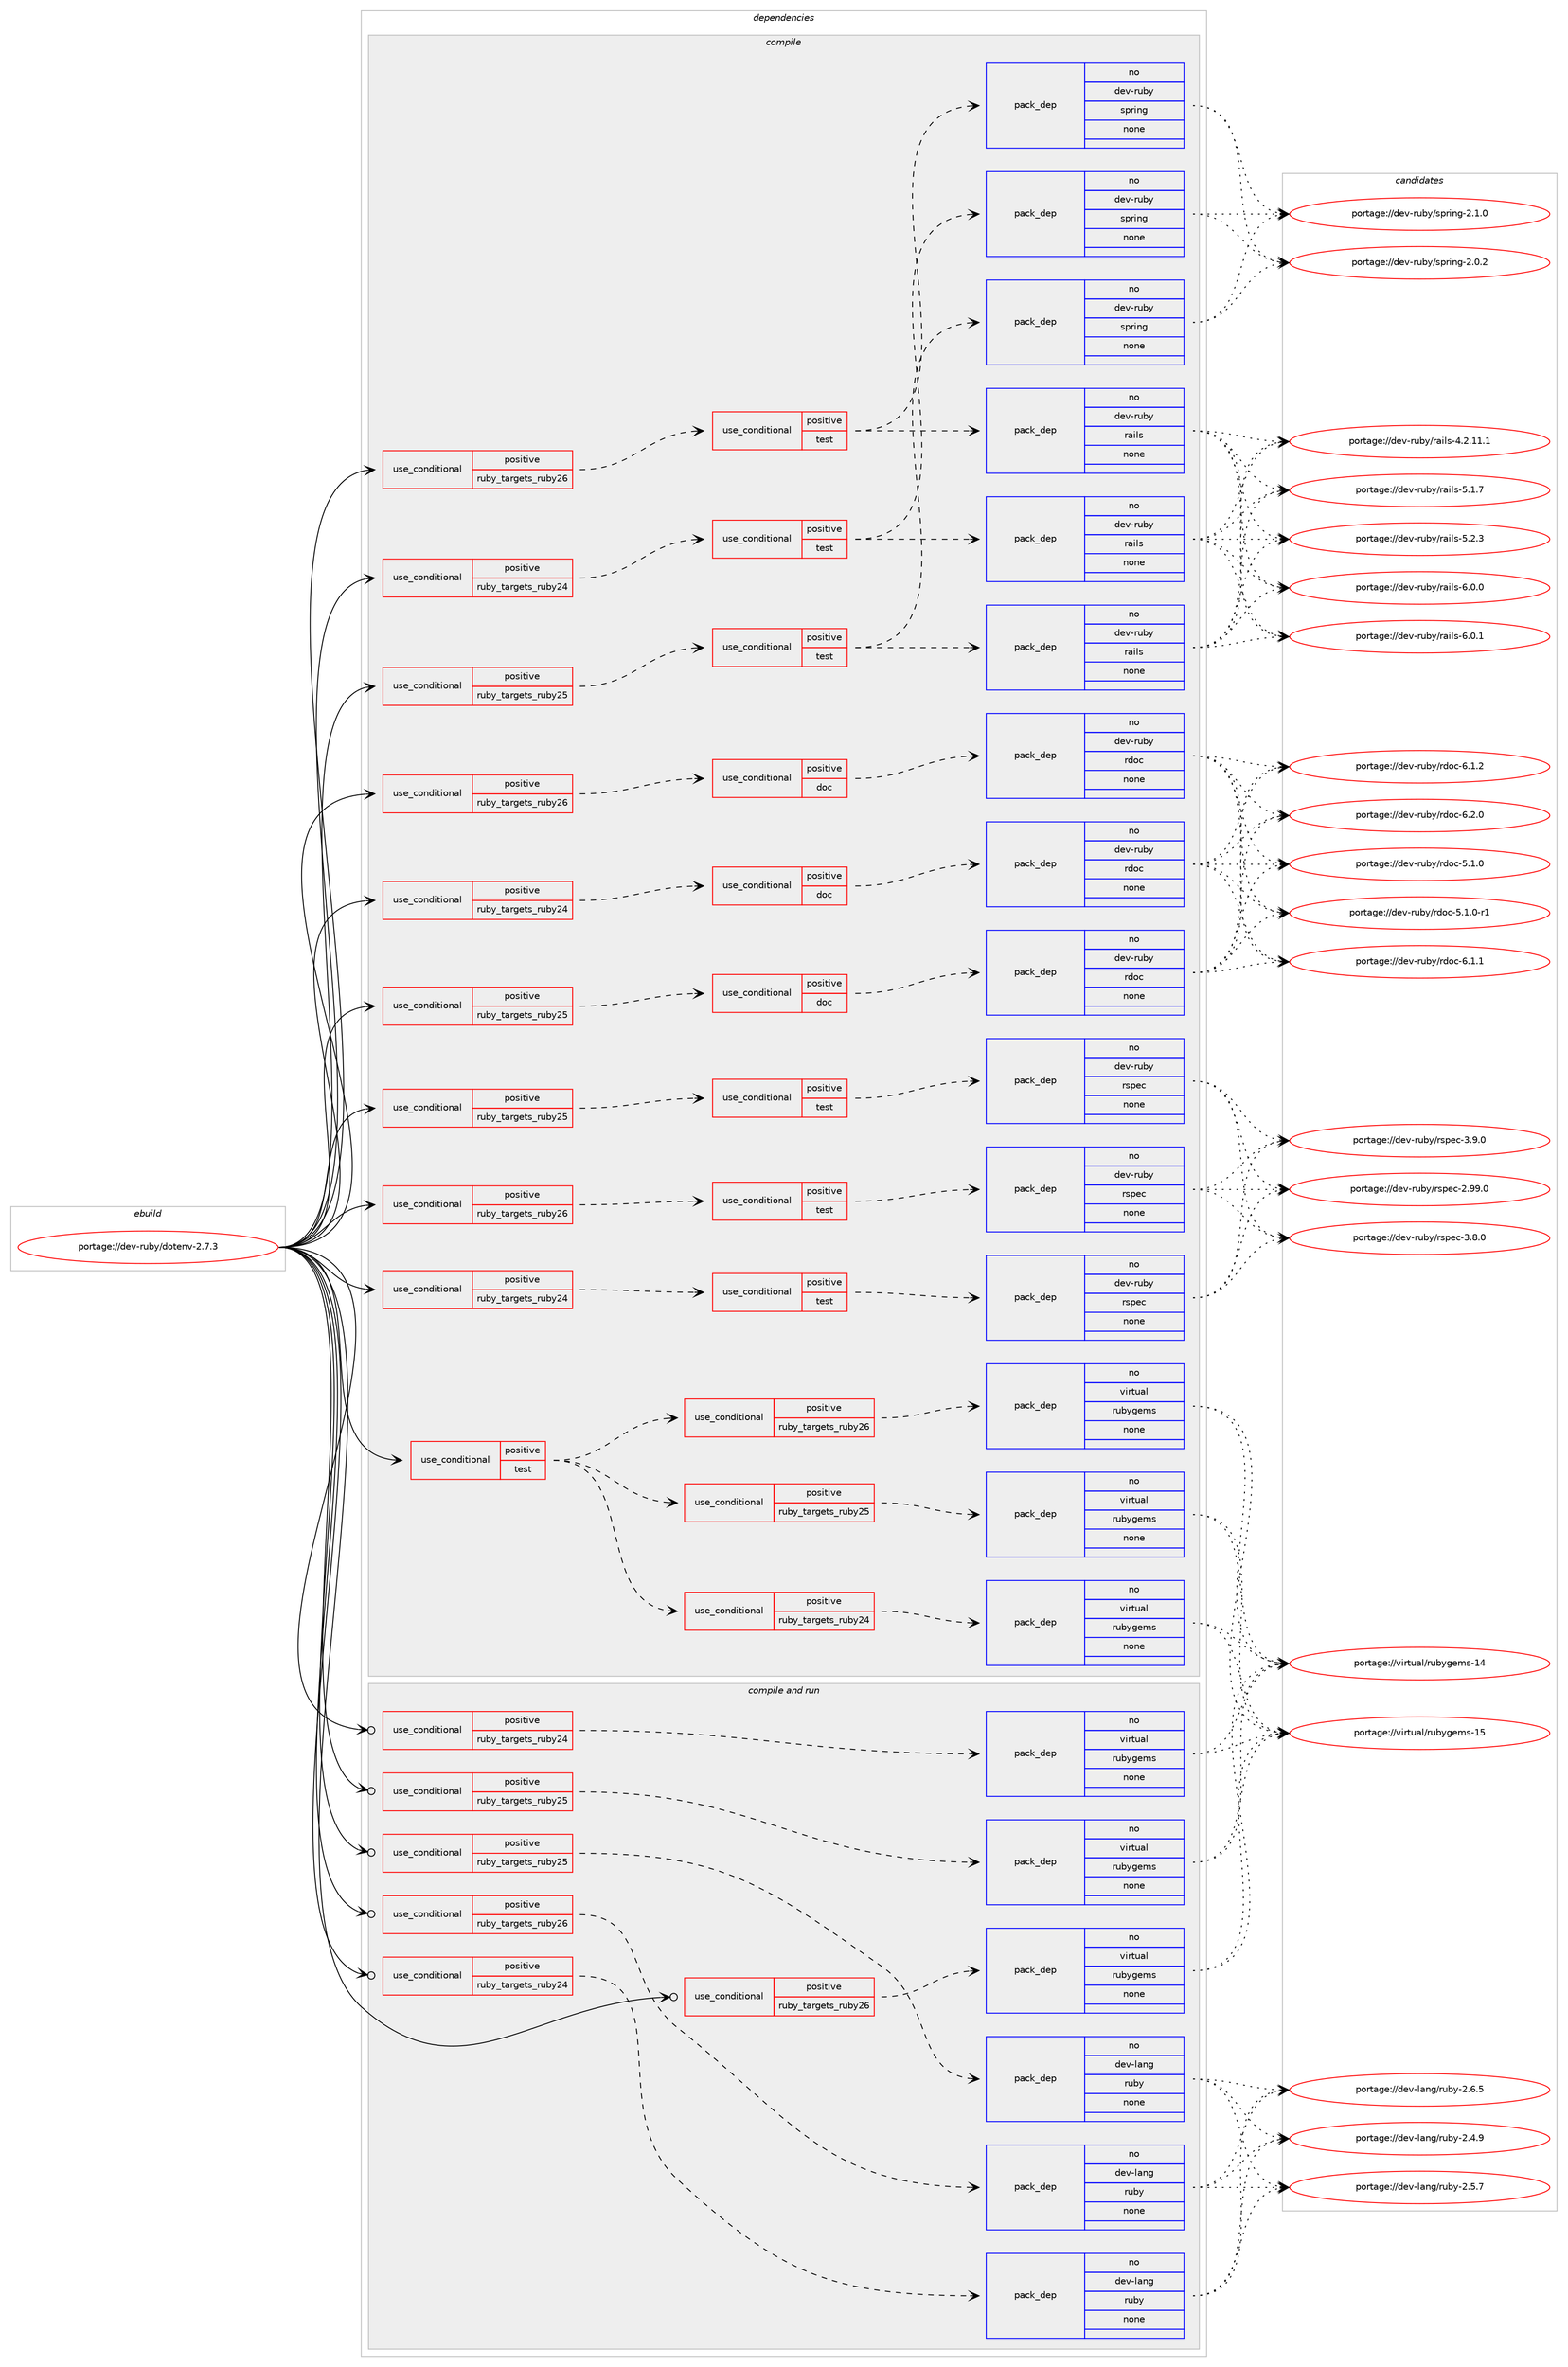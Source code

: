 digraph prolog {

# *************
# Graph options
# *************

newrank=true;
concentrate=true;
compound=true;
graph [rankdir=LR,fontname=Helvetica,fontsize=10,ranksep=1.5];#, ranksep=2.5, nodesep=0.2];
edge  [arrowhead=vee];
node  [fontname=Helvetica,fontsize=10];

# **********
# The ebuild
# **********

subgraph cluster_leftcol {
color=gray;
rank=same;
label=<<i>ebuild</i>>;
id [label="portage://dev-ruby/dotenv-2.7.3", color=red, width=4, href="../dev-ruby/dotenv-2.7.3.svg"];
}

# ****************
# The dependencies
# ****************

subgraph cluster_midcol {
color=gray;
label=<<i>dependencies</i>>;
subgraph cluster_compile {
fillcolor="#eeeeee";
style=filled;
label=<<i>compile</i>>;
subgraph cond50956 {
dependency218688 [label=<<TABLE BORDER="0" CELLBORDER="1" CELLSPACING="0" CELLPADDING="4"><TR><TD ROWSPAN="3" CELLPADDING="10">use_conditional</TD></TR><TR><TD>positive</TD></TR><TR><TD>ruby_targets_ruby24</TD></TR></TABLE>>, shape=none, color=red];
subgraph cond50957 {
dependency218689 [label=<<TABLE BORDER="0" CELLBORDER="1" CELLSPACING="0" CELLPADDING="4"><TR><TD ROWSPAN="3" CELLPADDING="10">use_conditional</TD></TR><TR><TD>positive</TD></TR><TR><TD>doc</TD></TR></TABLE>>, shape=none, color=red];
subgraph pack164249 {
dependency218690 [label=<<TABLE BORDER="0" CELLBORDER="1" CELLSPACING="0" CELLPADDING="4" WIDTH="220"><TR><TD ROWSPAN="6" CELLPADDING="30">pack_dep</TD></TR><TR><TD WIDTH="110">no</TD></TR><TR><TD>dev-ruby</TD></TR><TR><TD>rdoc</TD></TR><TR><TD>none</TD></TR><TR><TD></TD></TR></TABLE>>, shape=none, color=blue];
}
dependency218689:e -> dependency218690:w [weight=20,style="dashed",arrowhead="vee"];
}
dependency218688:e -> dependency218689:w [weight=20,style="dashed",arrowhead="vee"];
}
id:e -> dependency218688:w [weight=20,style="solid",arrowhead="vee"];
subgraph cond50958 {
dependency218691 [label=<<TABLE BORDER="0" CELLBORDER="1" CELLSPACING="0" CELLPADDING="4"><TR><TD ROWSPAN="3" CELLPADDING="10">use_conditional</TD></TR><TR><TD>positive</TD></TR><TR><TD>ruby_targets_ruby24</TD></TR></TABLE>>, shape=none, color=red];
subgraph cond50959 {
dependency218692 [label=<<TABLE BORDER="0" CELLBORDER="1" CELLSPACING="0" CELLPADDING="4"><TR><TD ROWSPAN="3" CELLPADDING="10">use_conditional</TD></TR><TR><TD>positive</TD></TR><TR><TD>test</TD></TR></TABLE>>, shape=none, color=red];
subgraph pack164250 {
dependency218693 [label=<<TABLE BORDER="0" CELLBORDER="1" CELLSPACING="0" CELLPADDING="4" WIDTH="220"><TR><TD ROWSPAN="6" CELLPADDING="30">pack_dep</TD></TR><TR><TD WIDTH="110">no</TD></TR><TR><TD>dev-ruby</TD></TR><TR><TD>rspec</TD></TR><TR><TD>none</TD></TR><TR><TD></TD></TR></TABLE>>, shape=none, color=blue];
}
dependency218692:e -> dependency218693:w [weight=20,style="dashed",arrowhead="vee"];
}
dependency218691:e -> dependency218692:w [weight=20,style="dashed",arrowhead="vee"];
}
id:e -> dependency218691:w [weight=20,style="solid",arrowhead="vee"];
subgraph cond50960 {
dependency218694 [label=<<TABLE BORDER="0" CELLBORDER="1" CELLSPACING="0" CELLPADDING="4"><TR><TD ROWSPAN="3" CELLPADDING="10">use_conditional</TD></TR><TR><TD>positive</TD></TR><TR><TD>ruby_targets_ruby24</TD></TR></TABLE>>, shape=none, color=red];
subgraph cond50961 {
dependency218695 [label=<<TABLE BORDER="0" CELLBORDER="1" CELLSPACING="0" CELLPADDING="4"><TR><TD ROWSPAN="3" CELLPADDING="10">use_conditional</TD></TR><TR><TD>positive</TD></TR><TR><TD>test</TD></TR></TABLE>>, shape=none, color=red];
subgraph pack164251 {
dependency218696 [label=<<TABLE BORDER="0" CELLBORDER="1" CELLSPACING="0" CELLPADDING="4" WIDTH="220"><TR><TD ROWSPAN="6" CELLPADDING="30">pack_dep</TD></TR><TR><TD WIDTH="110">no</TD></TR><TR><TD>dev-ruby</TD></TR><TR><TD>spring</TD></TR><TR><TD>none</TD></TR><TR><TD></TD></TR></TABLE>>, shape=none, color=blue];
}
dependency218695:e -> dependency218696:w [weight=20,style="dashed",arrowhead="vee"];
subgraph pack164252 {
dependency218697 [label=<<TABLE BORDER="0" CELLBORDER="1" CELLSPACING="0" CELLPADDING="4" WIDTH="220"><TR><TD ROWSPAN="6" CELLPADDING="30">pack_dep</TD></TR><TR><TD WIDTH="110">no</TD></TR><TR><TD>dev-ruby</TD></TR><TR><TD>rails</TD></TR><TR><TD>none</TD></TR><TR><TD></TD></TR></TABLE>>, shape=none, color=blue];
}
dependency218695:e -> dependency218697:w [weight=20,style="dashed",arrowhead="vee"];
}
dependency218694:e -> dependency218695:w [weight=20,style="dashed",arrowhead="vee"];
}
id:e -> dependency218694:w [weight=20,style="solid",arrowhead="vee"];
subgraph cond50962 {
dependency218698 [label=<<TABLE BORDER="0" CELLBORDER="1" CELLSPACING="0" CELLPADDING="4"><TR><TD ROWSPAN="3" CELLPADDING="10">use_conditional</TD></TR><TR><TD>positive</TD></TR><TR><TD>ruby_targets_ruby25</TD></TR></TABLE>>, shape=none, color=red];
subgraph cond50963 {
dependency218699 [label=<<TABLE BORDER="0" CELLBORDER="1" CELLSPACING="0" CELLPADDING="4"><TR><TD ROWSPAN="3" CELLPADDING="10">use_conditional</TD></TR><TR><TD>positive</TD></TR><TR><TD>doc</TD></TR></TABLE>>, shape=none, color=red];
subgraph pack164253 {
dependency218700 [label=<<TABLE BORDER="0" CELLBORDER="1" CELLSPACING="0" CELLPADDING="4" WIDTH="220"><TR><TD ROWSPAN="6" CELLPADDING="30">pack_dep</TD></TR><TR><TD WIDTH="110">no</TD></TR><TR><TD>dev-ruby</TD></TR><TR><TD>rdoc</TD></TR><TR><TD>none</TD></TR><TR><TD></TD></TR></TABLE>>, shape=none, color=blue];
}
dependency218699:e -> dependency218700:w [weight=20,style="dashed",arrowhead="vee"];
}
dependency218698:e -> dependency218699:w [weight=20,style="dashed",arrowhead="vee"];
}
id:e -> dependency218698:w [weight=20,style="solid",arrowhead="vee"];
subgraph cond50964 {
dependency218701 [label=<<TABLE BORDER="0" CELLBORDER="1" CELLSPACING="0" CELLPADDING="4"><TR><TD ROWSPAN="3" CELLPADDING="10">use_conditional</TD></TR><TR><TD>positive</TD></TR><TR><TD>ruby_targets_ruby25</TD></TR></TABLE>>, shape=none, color=red];
subgraph cond50965 {
dependency218702 [label=<<TABLE BORDER="0" CELLBORDER="1" CELLSPACING="0" CELLPADDING="4"><TR><TD ROWSPAN="3" CELLPADDING="10">use_conditional</TD></TR><TR><TD>positive</TD></TR><TR><TD>test</TD></TR></TABLE>>, shape=none, color=red];
subgraph pack164254 {
dependency218703 [label=<<TABLE BORDER="0" CELLBORDER="1" CELLSPACING="0" CELLPADDING="4" WIDTH="220"><TR><TD ROWSPAN="6" CELLPADDING="30">pack_dep</TD></TR><TR><TD WIDTH="110">no</TD></TR><TR><TD>dev-ruby</TD></TR><TR><TD>rspec</TD></TR><TR><TD>none</TD></TR><TR><TD></TD></TR></TABLE>>, shape=none, color=blue];
}
dependency218702:e -> dependency218703:w [weight=20,style="dashed",arrowhead="vee"];
}
dependency218701:e -> dependency218702:w [weight=20,style="dashed",arrowhead="vee"];
}
id:e -> dependency218701:w [weight=20,style="solid",arrowhead="vee"];
subgraph cond50966 {
dependency218704 [label=<<TABLE BORDER="0" CELLBORDER="1" CELLSPACING="0" CELLPADDING="4"><TR><TD ROWSPAN="3" CELLPADDING="10">use_conditional</TD></TR><TR><TD>positive</TD></TR><TR><TD>ruby_targets_ruby25</TD></TR></TABLE>>, shape=none, color=red];
subgraph cond50967 {
dependency218705 [label=<<TABLE BORDER="0" CELLBORDER="1" CELLSPACING="0" CELLPADDING="4"><TR><TD ROWSPAN="3" CELLPADDING="10">use_conditional</TD></TR><TR><TD>positive</TD></TR><TR><TD>test</TD></TR></TABLE>>, shape=none, color=red];
subgraph pack164255 {
dependency218706 [label=<<TABLE BORDER="0" CELLBORDER="1" CELLSPACING="0" CELLPADDING="4" WIDTH="220"><TR><TD ROWSPAN="6" CELLPADDING="30">pack_dep</TD></TR><TR><TD WIDTH="110">no</TD></TR><TR><TD>dev-ruby</TD></TR><TR><TD>spring</TD></TR><TR><TD>none</TD></TR><TR><TD></TD></TR></TABLE>>, shape=none, color=blue];
}
dependency218705:e -> dependency218706:w [weight=20,style="dashed",arrowhead="vee"];
subgraph pack164256 {
dependency218707 [label=<<TABLE BORDER="0" CELLBORDER="1" CELLSPACING="0" CELLPADDING="4" WIDTH="220"><TR><TD ROWSPAN="6" CELLPADDING="30">pack_dep</TD></TR><TR><TD WIDTH="110">no</TD></TR><TR><TD>dev-ruby</TD></TR><TR><TD>rails</TD></TR><TR><TD>none</TD></TR><TR><TD></TD></TR></TABLE>>, shape=none, color=blue];
}
dependency218705:e -> dependency218707:w [weight=20,style="dashed",arrowhead="vee"];
}
dependency218704:e -> dependency218705:w [weight=20,style="dashed",arrowhead="vee"];
}
id:e -> dependency218704:w [weight=20,style="solid",arrowhead="vee"];
subgraph cond50968 {
dependency218708 [label=<<TABLE BORDER="0" CELLBORDER="1" CELLSPACING="0" CELLPADDING="4"><TR><TD ROWSPAN="3" CELLPADDING="10">use_conditional</TD></TR><TR><TD>positive</TD></TR><TR><TD>ruby_targets_ruby26</TD></TR></TABLE>>, shape=none, color=red];
subgraph cond50969 {
dependency218709 [label=<<TABLE BORDER="0" CELLBORDER="1" CELLSPACING="0" CELLPADDING="4"><TR><TD ROWSPAN="3" CELLPADDING="10">use_conditional</TD></TR><TR><TD>positive</TD></TR><TR><TD>doc</TD></TR></TABLE>>, shape=none, color=red];
subgraph pack164257 {
dependency218710 [label=<<TABLE BORDER="0" CELLBORDER="1" CELLSPACING="0" CELLPADDING="4" WIDTH="220"><TR><TD ROWSPAN="6" CELLPADDING="30">pack_dep</TD></TR><TR><TD WIDTH="110">no</TD></TR><TR><TD>dev-ruby</TD></TR><TR><TD>rdoc</TD></TR><TR><TD>none</TD></TR><TR><TD></TD></TR></TABLE>>, shape=none, color=blue];
}
dependency218709:e -> dependency218710:w [weight=20,style="dashed",arrowhead="vee"];
}
dependency218708:e -> dependency218709:w [weight=20,style="dashed",arrowhead="vee"];
}
id:e -> dependency218708:w [weight=20,style="solid",arrowhead="vee"];
subgraph cond50970 {
dependency218711 [label=<<TABLE BORDER="0" CELLBORDER="1" CELLSPACING="0" CELLPADDING="4"><TR><TD ROWSPAN="3" CELLPADDING="10">use_conditional</TD></TR><TR><TD>positive</TD></TR><TR><TD>ruby_targets_ruby26</TD></TR></TABLE>>, shape=none, color=red];
subgraph cond50971 {
dependency218712 [label=<<TABLE BORDER="0" CELLBORDER="1" CELLSPACING="0" CELLPADDING="4"><TR><TD ROWSPAN="3" CELLPADDING="10">use_conditional</TD></TR><TR><TD>positive</TD></TR><TR><TD>test</TD></TR></TABLE>>, shape=none, color=red];
subgraph pack164258 {
dependency218713 [label=<<TABLE BORDER="0" CELLBORDER="1" CELLSPACING="0" CELLPADDING="4" WIDTH="220"><TR><TD ROWSPAN="6" CELLPADDING="30">pack_dep</TD></TR><TR><TD WIDTH="110">no</TD></TR><TR><TD>dev-ruby</TD></TR><TR><TD>rspec</TD></TR><TR><TD>none</TD></TR><TR><TD></TD></TR></TABLE>>, shape=none, color=blue];
}
dependency218712:e -> dependency218713:w [weight=20,style="dashed",arrowhead="vee"];
}
dependency218711:e -> dependency218712:w [weight=20,style="dashed",arrowhead="vee"];
}
id:e -> dependency218711:w [weight=20,style="solid",arrowhead="vee"];
subgraph cond50972 {
dependency218714 [label=<<TABLE BORDER="0" CELLBORDER="1" CELLSPACING="0" CELLPADDING="4"><TR><TD ROWSPAN="3" CELLPADDING="10">use_conditional</TD></TR><TR><TD>positive</TD></TR><TR><TD>ruby_targets_ruby26</TD></TR></TABLE>>, shape=none, color=red];
subgraph cond50973 {
dependency218715 [label=<<TABLE BORDER="0" CELLBORDER="1" CELLSPACING="0" CELLPADDING="4"><TR><TD ROWSPAN="3" CELLPADDING="10">use_conditional</TD></TR><TR><TD>positive</TD></TR><TR><TD>test</TD></TR></TABLE>>, shape=none, color=red];
subgraph pack164259 {
dependency218716 [label=<<TABLE BORDER="0" CELLBORDER="1" CELLSPACING="0" CELLPADDING="4" WIDTH="220"><TR><TD ROWSPAN="6" CELLPADDING="30">pack_dep</TD></TR><TR><TD WIDTH="110">no</TD></TR><TR><TD>dev-ruby</TD></TR><TR><TD>spring</TD></TR><TR><TD>none</TD></TR><TR><TD></TD></TR></TABLE>>, shape=none, color=blue];
}
dependency218715:e -> dependency218716:w [weight=20,style="dashed",arrowhead="vee"];
subgraph pack164260 {
dependency218717 [label=<<TABLE BORDER="0" CELLBORDER="1" CELLSPACING="0" CELLPADDING="4" WIDTH="220"><TR><TD ROWSPAN="6" CELLPADDING="30">pack_dep</TD></TR><TR><TD WIDTH="110">no</TD></TR><TR><TD>dev-ruby</TD></TR><TR><TD>rails</TD></TR><TR><TD>none</TD></TR><TR><TD></TD></TR></TABLE>>, shape=none, color=blue];
}
dependency218715:e -> dependency218717:w [weight=20,style="dashed",arrowhead="vee"];
}
dependency218714:e -> dependency218715:w [weight=20,style="dashed",arrowhead="vee"];
}
id:e -> dependency218714:w [weight=20,style="solid",arrowhead="vee"];
subgraph cond50974 {
dependency218718 [label=<<TABLE BORDER="0" CELLBORDER="1" CELLSPACING="0" CELLPADDING="4"><TR><TD ROWSPAN="3" CELLPADDING="10">use_conditional</TD></TR><TR><TD>positive</TD></TR><TR><TD>test</TD></TR></TABLE>>, shape=none, color=red];
subgraph cond50975 {
dependency218719 [label=<<TABLE BORDER="0" CELLBORDER="1" CELLSPACING="0" CELLPADDING="4"><TR><TD ROWSPAN="3" CELLPADDING="10">use_conditional</TD></TR><TR><TD>positive</TD></TR><TR><TD>ruby_targets_ruby24</TD></TR></TABLE>>, shape=none, color=red];
subgraph pack164261 {
dependency218720 [label=<<TABLE BORDER="0" CELLBORDER="1" CELLSPACING="0" CELLPADDING="4" WIDTH="220"><TR><TD ROWSPAN="6" CELLPADDING="30">pack_dep</TD></TR><TR><TD WIDTH="110">no</TD></TR><TR><TD>virtual</TD></TR><TR><TD>rubygems</TD></TR><TR><TD>none</TD></TR><TR><TD></TD></TR></TABLE>>, shape=none, color=blue];
}
dependency218719:e -> dependency218720:w [weight=20,style="dashed",arrowhead="vee"];
}
dependency218718:e -> dependency218719:w [weight=20,style="dashed",arrowhead="vee"];
subgraph cond50976 {
dependency218721 [label=<<TABLE BORDER="0" CELLBORDER="1" CELLSPACING="0" CELLPADDING="4"><TR><TD ROWSPAN="3" CELLPADDING="10">use_conditional</TD></TR><TR><TD>positive</TD></TR><TR><TD>ruby_targets_ruby25</TD></TR></TABLE>>, shape=none, color=red];
subgraph pack164262 {
dependency218722 [label=<<TABLE BORDER="0" CELLBORDER="1" CELLSPACING="0" CELLPADDING="4" WIDTH="220"><TR><TD ROWSPAN="6" CELLPADDING="30">pack_dep</TD></TR><TR><TD WIDTH="110">no</TD></TR><TR><TD>virtual</TD></TR><TR><TD>rubygems</TD></TR><TR><TD>none</TD></TR><TR><TD></TD></TR></TABLE>>, shape=none, color=blue];
}
dependency218721:e -> dependency218722:w [weight=20,style="dashed",arrowhead="vee"];
}
dependency218718:e -> dependency218721:w [weight=20,style="dashed",arrowhead="vee"];
subgraph cond50977 {
dependency218723 [label=<<TABLE BORDER="0" CELLBORDER="1" CELLSPACING="0" CELLPADDING="4"><TR><TD ROWSPAN="3" CELLPADDING="10">use_conditional</TD></TR><TR><TD>positive</TD></TR><TR><TD>ruby_targets_ruby26</TD></TR></TABLE>>, shape=none, color=red];
subgraph pack164263 {
dependency218724 [label=<<TABLE BORDER="0" CELLBORDER="1" CELLSPACING="0" CELLPADDING="4" WIDTH="220"><TR><TD ROWSPAN="6" CELLPADDING="30">pack_dep</TD></TR><TR><TD WIDTH="110">no</TD></TR><TR><TD>virtual</TD></TR><TR><TD>rubygems</TD></TR><TR><TD>none</TD></TR><TR><TD></TD></TR></TABLE>>, shape=none, color=blue];
}
dependency218723:e -> dependency218724:w [weight=20,style="dashed",arrowhead="vee"];
}
dependency218718:e -> dependency218723:w [weight=20,style="dashed",arrowhead="vee"];
}
id:e -> dependency218718:w [weight=20,style="solid",arrowhead="vee"];
}
subgraph cluster_compileandrun {
fillcolor="#eeeeee";
style=filled;
label=<<i>compile and run</i>>;
subgraph cond50978 {
dependency218725 [label=<<TABLE BORDER="0" CELLBORDER="1" CELLSPACING="0" CELLPADDING="4"><TR><TD ROWSPAN="3" CELLPADDING="10">use_conditional</TD></TR><TR><TD>positive</TD></TR><TR><TD>ruby_targets_ruby24</TD></TR></TABLE>>, shape=none, color=red];
subgraph pack164264 {
dependency218726 [label=<<TABLE BORDER="0" CELLBORDER="1" CELLSPACING="0" CELLPADDING="4" WIDTH="220"><TR><TD ROWSPAN="6" CELLPADDING="30">pack_dep</TD></TR><TR><TD WIDTH="110">no</TD></TR><TR><TD>dev-lang</TD></TR><TR><TD>ruby</TD></TR><TR><TD>none</TD></TR><TR><TD></TD></TR></TABLE>>, shape=none, color=blue];
}
dependency218725:e -> dependency218726:w [weight=20,style="dashed",arrowhead="vee"];
}
id:e -> dependency218725:w [weight=20,style="solid",arrowhead="odotvee"];
subgraph cond50979 {
dependency218727 [label=<<TABLE BORDER="0" CELLBORDER="1" CELLSPACING="0" CELLPADDING="4"><TR><TD ROWSPAN="3" CELLPADDING="10">use_conditional</TD></TR><TR><TD>positive</TD></TR><TR><TD>ruby_targets_ruby24</TD></TR></TABLE>>, shape=none, color=red];
subgraph pack164265 {
dependency218728 [label=<<TABLE BORDER="0" CELLBORDER="1" CELLSPACING="0" CELLPADDING="4" WIDTH="220"><TR><TD ROWSPAN="6" CELLPADDING="30">pack_dep</TD></TR><TR><TD WIDTH="110">no</TD></TR><TR><TD>virtual</TD></TR><TR><TD>rubygems</TD></TR><TR><TD>none</TD></TR><TR><TD></TD></TR></TABLE>>, shape=none, color=blue];
}
dependency218727:e -> dependency218728:w [weight=20,style="dashed",arrowhead="vee"];
}
id:e -> dependency218727:w [weight=20,style="solid",arrowhead="odotvee"];
subgraph cond50980 {
dependency218729 [label=<<TABLE BORDER="0" CELLBORDER="1" CELLSPACING="0" CELLPADDING="4"><TR><TD ROWSPAN="3" CELLPADDING="10">use_conditional</TD></TR><TR><TD>positive</TD></TR><TR><TD>ruby_targets_ruby25</TD></TR></TABLE>>, shape=none, color=red];
subgraph pack164266 {
dependency218730 [label=<<TABLE BORDER="0" CELLBORDER="1" CELLSPACING="0" CELLPADDING="4" WIDTH="220"><TR><TD ROWSPAN="6" CELLPADDING="30">pack_dep</TD></TR><TR><TD WIDTH="110">no</TD></TR><TR><TD>dev-lang</TD></TR><TR><TD>ruby</TD></TR><TR><TD>none</TD></TR><TR><TD></TD></TR></TABLE>>, shape=none, color=blue];
}
dependency218729:e -> dependency218730:w [weight=20,style="dashed",arrowhead="vee"];
}
id:e -> dependency218729:w [weight=20,style="solid",arrowhead="odotvee"];
subgraph cond50981 {
dependency218731 [label=<<TABLE BORDER="0" CELLBORDER="1" CELLSPACING="0" CELLPADDING="4"><TR><TD ROWSPAN="3" CELLPADDING="10">use_conditional</TD></TR><TR><TD>positive</TD></TR><TR><TD>ruby_targets_ruby25</TD></TR></TABLE>>, shape=none, color=red];
subgraph pack164267 {
dependency218732 [label=<<TABLE BORDER="0" CELLBORDER="1" CELLSPACING="0" CELLPADDING="4" WIDTH="220"><TR><TD ROWSPAN="6" CELLPADDING="30">pack_dep</TD></TR><TR><TD WIDTH="110">no</TD></TR><TR><TD>virtual</TD></TR><TR><TD>rubygems</TD></TR><TR><TD>none</TD></TR><TR><TD></TD></TR></TABLE>>, shape=none, color=blue];
}
dependency218731:e -> dependency218732:w [weight=20,style="dashed",arrowhead="vee"];
}
id:e -> dependency218731:w [weight=20,style="solid",arrowhead="odotvee"];
subgraph cond50982 {
dependency218733 [label=<<TABLE BORDER="0" CELLBORDER="1" CELLSPACING="0" CELLPADDING="4"><TR><TD ROWSPAN="3" CELLPADDING="10">use_conditional</TD></TR><TR><TD>positive</TD></TR><TR><TD>ruby_targets_ruby26</TD></TR></TABLE>>, shape=none, color=red];
subgraph pack164268 {
dependency218734 [label=<<TABLE BORDER="0" CELLBORDER="1" CELLSPACING="0" CELLPADDING="4" WIDTH="220"><TR><TD ROWSPAN="6" CELLPADDING="30">pack_dep</TD></TR><TR><TD WIDTH="110">no</TD></TR><TR><TD>dev-lang</TD></TR><TR><TD>ruby</TD></TR><TR><TD>none</TD></TR><TR><TD></TD></TR></TABLE>>, shape=none, color=blue];
}
dependency218733:e -> dependency218734:w [weight=20,style="dashed",arrowhead="vee"];
}
id:e -> dependency218733:w [weight=20,style="solid",arrowhead="odotvee"];
subgraph cond50983 {
dependency218735 [label=<<TABLE BORDER="0" CELLBORDER="1" CELLSPACING="0" CELLPADDING="4"><TR><TD ROWSPAN="3" CELLPADDING="10">use_conditional</TD></TR><TR><TD>positive</TD></TR><TR><TD>ruby_targets_ruby26</TD></TR></TABLE>>, shape=none, color=red];
subgraph pack164269 {
dependency218736 [label=<<TABLE BORDER="0" CELLBORDER="1" CELLSPACING="0" CELLPADDING="4" WIDTH="220"><TR><TD ROWSPAN="6" CELLPADDING="30">pack_dep</TD></TR><TR><TD WIDTH="110">no</TD></TR><TR><TD>virtual</TD></TR><TR><TD>rubygems</TD></TR><TR><TD>none</TD></TR><TR><TD></TD></TR></TABLE>>, shape=none, color=blue];
}
dependency218735:e -> dependency218736:w [weight=20,style="dashed",arrowhead="vee"];
}
id:e -> dependency218735:w [weight=20,style="solid",arrowhead="odotvee"];
}
subgraph cluster_run {
fillcolor="#eeeeee";
style=filled;
label=<<i>run</i>>;
}
}

# **************
# The candidates
# **************

subgraph cluster_choices {
rank=same;
color=gray;
label=<<i>candidates</i>>;

subgraph choice164249 {
color=black;
nodesep=1;
choiceportage10010111845114117981214711410011199455346494648 [label="portage://dev-ruby/rdoc-5.1.0", color=red, width=4,href="../dev-ruby/rdoc-5.1.0.svg"];
choiceportage100101118451141179812147114100111994553464946484511449 [label="portage://dev-ruby/rdoc-5.1.0-r1", color=red, width=4,href="../dev-ruby/rdoc-5.1.0-r1.svg"];
choiceportage10010111845114117981214711410011199455446494649 [label="portage://dev-ruby/rdoc-6.1.1", color=red, width=4,href="../dev-ruby/rdoc-6.1.1.svg"];
choiceportage10010111845114117981214711410011199455446494650 [label="portage://dev-ruby/rdoc-6.1.2", color=red, width=4,href="../dev-ruby/rdoc-6.1.2.svg"];
choiceportage10010111845114117981214711410011199455446504648 [label="portage://dev-ruby/rdoc-6.2.0", color=red, width=4,href="../dev-ruby/rdoc-6.2.0.svg"];
dependency218690:e -> choiceportage10010111845114117981214711410011199455346494648:w [style=dotted,weight="100"];
dependency218690:e -> choiceportage100101118451141179812147114100111994553464946484511449:w [style=dotted,weight="100"];
dependency218690:e -> choiceportage10010111845114117981214711410011199455446494649:w [style=dotted,weight="100"];
dependency218690:e -> choiceportage10010111845114117981214711410011199455446494650:w [style=dotted,weight="100"];
dependency218690:e -> choiceportage10010111845114117981214711410011199455446504648:w [style=dotted,weight="100"];
}
subgraph choice164250 {
color=black;
nodesep=1;
choiceportage1001011184511411798121471141151121019945504657574648 [label="portage://dev-ruby/rspec-2.99.0", color=red, width=4,href="../dev-ruby/rspec-2.99.0.svg"];
choiceportage10010111845114117981214711411511210199455146564648 [label="portage://dev-ruby/rspec-3.8.0", color=red, width=4,href="../dev-ruby/rspec-3.8.0.svg"];
choiceportage10010111845114117981214711411511210199455146574648 [label="portage://dev-ruby/rspec-3.9.0", color=red, width=4,href="../dev-ruby/rspec-3.9.0.svg"];
dependency218693:e -> choiceportage1001011184511411798121471141151121019945504657574648:w [style=dotted,weight="100"];
dependency218693:e -> choiceportage10010111845114117981214711411511210199455146564648:w [style=dotted,weight="100"];
dependency218693:e -> choiceportage10010111845114117981214711411511210199455146574648:w [style=dotted,weight="100"];
}
subgraph choice164251 {
color=black;
nodesep=1;
choiceportage100101118451141179812147115112114105110103455046484650 [label="portage://dev-ruby/spring-2.0.2", color=red, width=4,href="../dev-ruby/spring-2.0.2.svg"];
choiceportage100101118451141179812147115112114105110103455046494648 [label="portage://dev-ruby/spring-2.1.0", color=red, width=4,href="../dev-ruby/spring-2.1.0.svg"];
dependency218696:e -> choiceportage100101118451141179812147115112114105110103455046484650:w [style=dotted,weight="100"];
dependency218696:e -> choiceportage100101118451141179812147115112114105110103455046494648:w [style=dotted,weight="100"];
}
subgraph choice164252 {
color=black;
nodesep=1;
choiceportage10010111845114117981214711497105108115455246504649494649 [label="portage://dev-ruby/rails-4.2.11.1", color=red, width=4,href="../dev-ruby/rails-4.2.11.1.svg"];
choiceportage10010111845114117981214711497105108115455346494655 [label="portage://dev-ruby/rails-5.1.7", color=red, width=4,href="../dev-ruby/rails-5.1.7.svg"];
choiceportage10010111845114117981214711497105108115455346504651 [label="portage://dev-ruby/rails-5.2.3", color=red, width=4,href="../dev-ruby/rails-5.2.3.svg"];
choiceportage10010111845114117981214711497105108115455446484648 [label="portage://dev-ruby/rails-6.0.0", color=red, width=4,href="../dev-ruby/rails-6.0.0.svg"];
choiceportage10010111845114117981214711497105108115455446484649 [label="portage://dev-ruby/rails-6.0.1", color=red, width=4,href="../dev-ruby/rails-6.0.1.svg"];
dependency218697:e -> choiceportage10010111845114117981214711497105108115455246504649494649:w [style=dotted,weight="100"];
dependency218697:e -> choiceportage10010111845114117981214711497105108115455346494655:w [style=dotted,weight="100"];
dependency218697:e -> choiceportage10010111845114117981214711497105108115455346504651:w [style=dotted,weight="100"];
dependency218697:e -> choiceportage10010111845114117981214711497105108115455446484648:w [style=dotted,weight="100"];
dependency218697:e -> choiceportage10010111845114117981214711497105108115455446484649:w [style=dotted,weight="100"];
}
subgraph choice164253 {
color=black;
nodesep=1;
choiceportage10010111845114117981214711410011199455346494648 [label="portage://dev-ruby/rdoc-5.1.0", color=red, width=4,href="../dev-ruby/rdoc-5.1.0.svg"];
choiceportage100101118451141179812147114100111994553464946484511449 [label="portage://dev-ruby/rdoc-5.1.0-r1", color=red, width=4,href="../dev-ruby/rdoc-5.1.0-r1.svg"];
choiceportage10010111845114117981214711410011199455446494649 [label="portage://dev-ruby/rdoc-6.1.1", color=red, width=4,href="../dev-ruby/rdoc-6.1.1.svg"];
choiceportage10010111845114117981214711410011199455446494650 [label="portage://dev-ruby/rdoc-6.1.2", color=red, width=4,href="../dev-ruby/rdoc-6.1.2.svg"];
choiceportage10010111845114117981214711410011199455446504648 [label="portage://dev-ruby/rdoc-6.2.0", color=red, width=4,href="../dev-ruby/rdoc-6.2.0.svg"];
dependency218700:e -> choiceportage10010111845114117981214711410011199455346494648:w [style=dotted,weight="100"];
dependency218700:e -> choiceportage100101118451141179812147114100111994553464946484511449:w [style=dotted,weight="100"];
dependency218700:e -> choiceportage10010111845114117981214711410011199455446494649:w [style=dotted,weight="100"];
dependency218700:e -> choiceportage10010111845114117981214711410011199455446494650:w [style=dotted,weight="100"];
dependency218700:e -> choiceportage10010111845114117981214711410011199455446504648:w [style=dotted,weight="100"];
}
subgraph choice164254 {
color=black;
nodesep=1;
choiceportage1001011184511411798121471141151121019945504657574648 [label="portage://dev-ruby/rspec-2.99.0", color=red, width=4,href="../dev-ruby/rspec-2.99.0.svg"];
choiceportage10010111845114117981214711411511210199455146564648 [label="portage://dev-ruby/rspec-3.8.0", color=red, width=4,href="../dev-ruby/rspec-3.8.0.svg"];
choiceportage10010111845114117981214711411511210199455146574648 [label="portage://dev-ruby/rspec-3.9.0", color=red, width=4,href="../dev-ruby/rspec-3.9.0.svg"];
dependency218703:e -> choiceportage1001011184511411798121471141151121019945504657574648:w [style=dotted,weight="100"];
dependency218703:e -> choiceportage10010111845114117981214711411511210199455146564648:w [style=dotted,weight="100"];
dependency218703:e -> choiceportage10010111845114117981214711411511210199455146574648:w [style=dotted,weight="100"];
}
subgraph choice164255 {
color=black;
nodesep=1;
choiceportage100101118451141179812147115112114105110103455046484650 [label="portage://dev-ruby/spring-2.0.2", color=red, width=4,href="../dev-ruby/spring-2.0.2.svg"];
choiceportage100101118451141179812147115112114105110103455046494648 [label="portage://dev-ruby/spring-2.1.0", color=red, width=4,href="../dev-ruby/spring-2.1.0.svg"];
dependency218706:e -> choiceportage100101118451141179812147115112114105110103455046484650:w [style=dotted,weight="100"];
dependency218706:e -> choiceportage100101118451141179812147115112114105110103455046494648:w [style=dotted,weight="100"];
}
subgraph choice164256 {
color=black;
nodesep=1;
choiceportage10010111845114117981214711497105108115455246504649494649 [label="portage://dev-ruby/rails-4.2.11.1", color=red, width=4,href="../dev-ruby/rails-4.2.11.1.svg"];
choiceportage10010111845114117981214711497105108115455346494655 [label="portage://dev-ruby/rails-5.1.7", color=red, width=4,href="../dev-ruby/rails-5.1.7.svg"];
choiceportage10010111845114117981214711497105108115455346504651 [label="portage://dev-ruby/rails-5.2.3", color=red, width=4,href="../dev-ruby/rails-5.2.3.svg"];
choiceportage10010111845114117981214711497105108115455446484648 [label="portage://dev-ruby/rails-6.0.0", color=red, width=4,href="../dev-ruby/rails-6.0.0.svg"];
choiceportage10010111845114117981214711497105108115455446484649 [label="portage://dev-ruby/rails-6.0.1", color=red, width=4,href="../dev-ruby/rails-6.0.1.svg"];
dependency218707:e -> choiceportage10010111845114117981214711497105108115455246504649494649:w [style=dotted,weight="100"];
dependency218707:e -> choiceportage10010111845114117981214711497105108115455346494655:w [style=dotted,weight="100"];
dependency218707:e -> choiceportage10010111845114117981214711497105108115455346504651:w [style=dotted,weight="100"];
dependency218707:e -> choiceportage10010111845114117981214711497105108115455446484648:w [style=dotted,weight="100"];
dependency218707:e -> choiceportage10010111845114117981214711497105108115455446484649:w [style=dotted,weight="100"];
}
subgraph choice164257 {
color=black;
nodesep=1;
choiceportage10010111845114117981214711410011199455346494648 [label="portage://dev-ruby/rdoc-5.1.0", color=red, width=4,href="../dev-ruby/rdoc-5.1.0.svg"];
choiceportage100101118451141179812147114100111994553464946484511449 [label="portage://dev-ruby/rdoc-5.1.0-r1", color=red, width=4,href="../dev-ruby/rdoc-5.1.0-r1.svg"];
choiceportage10010111845114117981214711410011199455446494649 [label="portage://dev-ruby/rdoc-6.1.1", color=red, width=4,href="../dev-ruby/rdoc-6.1.1.svg"];
choiceportage10010111845114117981214711410011199455446494650 [label="portage://dev-ruby/rdoc-6.1.2", color=red, width=4,href="../dev-ruby/rdoc-6.1.2.svg"];
choiceportage10010111845114117981214711410011199455446504648 [label="portage://dev-ruby/rdoc-6.2.0", color=red, width=4,href="../dev-ruby/rdoc-6.2.0.svg"];
dependency218710:e -> choiceportage10010111845114117981214711410011199455346494648:w [style=dotted,weight="100"];
dependency218710:e -> choiceportage100101118451141179812147114100111994553464946484511449:w [style=dotted,weight="100"];
dependency218710:e -> choiceportage10010111845114117981214711410011199455446494649:w [style=dotted,weight="100"];
dependency218710:e -> choiceportage10010111845114117981214711410011199455446494650:w [style=dotted,weight="100"];
dependency218710:e -> choiceportage10010111845114117981214711410011199455446504648:w [style=dotted,weight="100"];
}
subgraph choice164258 {
color=black;
nodesep=1;
choiceportage1001011184511411798121471141151121019945504657574648 [label="portage://dev-ruby/rspec-2.99.0", color=red, width=4,href="../dev-ruby/rspec-2.99.0.svg"];
choiceportage10010111845114117981214711411511210199455146564648 [label="portage://dev-ruby/rspec-3.8.0", color=red, width=4,href="../dev-ruby/rspec-3.8.0.svg"];
choiceportage10010111845114117981214711411511210199455146574648 [label="portage://dev-ruby/rspec-3.9.0", color=red, width=4,href="../dev-ruby/rspec-3.9.0.svg"];
dependency218713:e -> choiceportage1001011184511411798121471141151121019945504657574648:w [style=dotted,weight="100"];
dependency218713:e -> choiceportage10010111845114117981214711411511210199455146564648:w [style=dotted,weight="100"];
dependency218713:e -> choiceportage10010111845114117981214711411511210199455146574648:w [style=dotted,weight="100"];
}
subgraph choice164259 {
color=black;
nodesep=1;
choiceportage100101118451141179812147115112114105110103455046484650 [label="portage://dev-ruby/spring-2.0.2", color=red, width=4,href="../dev-ruby/spring-2.0.2.svg"];
choiceportage100101118451141179812147115112114105110103455046494648 [label="portage://dev-ruby/spring-2.1.0", color=red, width=4,href="../dev-ruby/spring-2.1.0.svg"];
dependency218716:e -> choiceportage100101118451141179812147115112114105110103455046484650:w [style=dotted,weight="100"];
dependency218716:e -> choiceportage100101118451141179812147115112114105110103455046494648:w [style=dotted,weight="100"];
}
subgraph choice164260 {
color=black;
nodesep=1;
choiceportage10010111845114117981214711497105108115455246504649494649 [label="portage://dev-ruby/rails-4.2.11.1", color=red, width=4,href="../dev-ruby/rails-4.2.11.1.svg"];
choiceportage10010111845114117981214711497105108115455346494655 [label="portage://dev-ruby/rails-5.1.7", color=red, width=4,href="../dev-ruby/rails-5.1.7.svg"];
choiceportage10010111845114117981214711497105108115455346504651 [label="portage://dev-ruby/rails-5.2.3", color=red, width=4,href="../dev-ruby/rails-5.2.3.svg"];
choiceportage10010111845114117981214711497105108115455446484648 [label="portage://dev-ruby/rails-6.0.0", color=red, width=4,href="../dev-ruby/rails-6.0.0.svg"];
choiceportage10010111845114117981214711497105108115455446484649 [label="portage://dev-ruby/rails-6.0.1", color=red, width=4,href="../dev-ruby/rails-6.0.1.svg"];
dependency218717:e -> choiceportage10010111845114117981214711497105108115455246504649494649:w [style=dotted,weight="100"];
dependency218717:e -> choiceportage10010111845114117981214711497105108115455346494655:w [style=dotted,weight="100"];
dependency218717:e -> choiceportage10010111845114117981214711497105108115455346504651:w [style=dotted,weight="100"];
dependency218717:e -> choiceportage10010111845114117981214711497105108115455446484648:w [style=dotted,weight="100"];
dependency218717:e -> choiceportage10010111845114117981214711497105108115455446484649:w [style=dotted,weight="100"];
}
subgraph choice164261 {
color=black;
nodesep=1;
choiceportage118105114116117971084711411798121103101109115454952 [label="portage://virtual/rubygems-14", color=red, width=4,href="../virtual/rubygems-14.svg"];
choiceportage118105114116117971084711411798121103101109115454953 [label="portage://virtual/rubygems-15", color=red, width=4,href="../virtual/rubygems-15.svg"];
dependency218720:e -> choiceportage118105114116117971084711411798121103101109115454952:w [style=dotted,weight="100"];
dependency218720:e -> choiceportage118105114116117971084711411798121103101109115454953:w [style=dotted,weight="100"];
}
subgraph choice164262 {
color=black;
nodesep=1;
choiceportage118105114116117971084711411798121103101109115454952 [label="portage://virtual/rubygems-14", color=red, width=4,href="../virtual/rubygems-14.svg"];
choiceportage118105114116117971084711411798121103101109115454953 [label="portage://virtual/rubygems-15", color=red, width=4,href="../virtual/rubygems-15.svg"];
dependency218722:e -> choiceportage118105114116117971084711411798121103101109115454952:w [style=dotted,weight="100"];
dependency218722:e -> choiceportage118105114116117971084711411798121103101109115454953:w [style=dotted,weight="100"];
}
subgraph choice164263 {
color=black;
nodesep=1;
choiceportage118105114116117971084711411798121103101109115454952 [label="portage://virtual/rubygems-14", color=red, width=4,href="../virtual/rubygems-14.svg"];
choiceportage118105114116117971084711411798121103101109115454953 [label="portage://virtual/rubygems-15", color=red, width=4,href="../virtual/rubygems-15.svg"];
dependency218724:e -> choiceportage118105114116117971084711411798121103101109115454952:w [style=dotted,weight="100"];
dependency218724:e -> choiceportage118105114116117971084711411798121103101109115454953:w [style=dotted,weight="100"];
}
subgraph choice164264 {
color=black;
nodesep=1;
choiceportage10010111845108971101034711411798121455046524657 [label="portage://dev-lang/ruby-2.4.9", color=red, width=4,href="../dev-lang/ruby-2.4.9.svg"];
choiceportage10010111845108971101034711411798121455046534655 [label="portage://dev-lang/ruby-2.5.7", color=red, width=4,href="../dev-lang/ruby-2.5.7.svg"];
choiceportage10010111845108971101034711411798121455046544653 [label="portage://dev-lang/ruby-2.6.5", color=red, width=4,href="../dev-lang/ruby-2.6.5.svg"];
dependency218726:e -> choiceportage10010111845108971101034711411798121455046524657:w [style=dotted,weight="100"];
dependency218726:e -> choiceportage10010111845108971101034711411798121455046534655:w [style=dotted,weight="100"];
dependency218726:e -> choiceportage10010111845108971101034711411798121455046544653:w [style=dotted,weight="100"];
}
subgraph choice164265 {
color=black;
nodesep=1;
choiceportage118105114116117971084711411798121103101109115454952 [label="portage://virtual/rubygems-14", color=red, width=4,href="../virtual/rubygems-14.svg"];
choiceportage118105114116117971084711411798121103101109115454953 [label="portage://virtual/rubygems-15", color=red, width=4,href="../virtual/rubygems-15.svg"];
dependency218728:e -> choiceportage118105114116117971084711411798121103101109115454952:w [style=dotted,weight="100"];
dependency218728:e -> choiceportage118105114116117971084711411798121103101109115454953:w [style=dotted,weight="100"];
}
subgraph choice164266 {
color=black;
nodesep=1;
choiceportage10010111845108971101034711411798121455046524657 [label="portage://dev-lang/ruby-2.4.9", color=red, width=4,href="../dev-lang/ruby-2.4.9.svg"];
choiceportage10010111845108971101034711411798121455046534655 [label="portage://dev-lang/ruby-2.5.7", color=red, width=4,href="../dev-lang/ruby-2.5.7.svg"];
choiceportage10010111845108971101034711411798121455046544653 [label="portage://dev-lang/ruby-2.6.5", color=red, width=4,href="../dev-lang/ruby-2.6.5.svg"];
dependency218730:e -> choiceportage10010111845108971101034711411798121455046524657:w [style=dotted,weight="100"];
dependency218730:e -> choiceportage10010111845108971101034711411798121455046534655:w [style=dotted,weight="100"];
dependency218730:e -> choiceportage10010111845108971101034711411798121455046544653:w [style=dotted,weight="100"];
}
subgraph choice164267 {
color=black;
nodesep=1;
choiceportage118105114116117971084711411798121103101109115454952 [label="portage://virtual/rubygems-14", color=red, width=4,href="../virtual/rubygems-14.svg"];
choiceportage118105114116117971084711411798121103101109115454953 [label="portage://virtual/rubygems-15", color=red, width=4,href="../virtual/rubygems-15.svg"];
dependency218732:e -> choiceportage118105114116117971084711411798121103101109115454952:w [style=dotted,weight="100"];
dependency218732:e -> choiceportage118105114116117971084711411798121103101109115454953:w [style=dotted,weight="100"];
}
subgraph choice164268 {
color=black;
nodesep=1;
choiceportage10010111845108971101034711411798121455046524657 [label="portage://dev-lang/ruby-2.4.9", color=red, width=4,href="../dev-lang/ruby-2.4.9.svg"];
choiceportage10010111845108971101034711411798121455046534655 [label="portage://dev-lang/ruby-2.5.7", color=red, width=4,href="../dev-lang/ruby-2.5.7.svg"];
choiceportage10010111845108971101034711411798121455046544653 [label="portage://dev-lang/ruby-2.6.5", color=red, width=4,href="../dev-lang/ruby-2.6.5.svg"];
dependency218734:e -> choiceportage10010111845108971101034711411798121455046524657:w [style=dotted,weight="100"];
dependency218734:e -> choiceportage10010111845108971101034711411798121455046534655:w [style=dotted,weight="100"];
dependency218734:e -> choiceportage10010111845108971101034711411798121455046544653:w [style=dotted,weight="100"];
}
subgraph choice164269 {
color=black;
nodesep=1;
choiceportage118105114116117971084711411798121103101109115454952 [label="portage://virtual/rubygems-14", color=red, width=4,href="../virtual/rubygems-14.svg"];
choiceportage118105114116117971084711411798121103101109115454953 [label="portage://virtual/rubygems-15", color=red, width=4,href="../virtual/rubygems-15.svg"];
dependency218736:e -> choiceportage118105114116117971084711411798121103101109115454952:w [style=dotted,weight="100"];
dependency218736:e -> choiceportage118105114116117971084711411798121103101109115454953:w [style=dotted,weight="100"];
}
}

}
